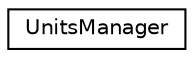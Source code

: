 digraph "Graphical Class Hierarchy"
{
 // LATEX_PDF_SIZE
  edge [fontname="Helvetica",fontsize="10",labelfontname="Helvetica",labelfontsize="10"];
  node [fontname="Helvetica",fontsize="10",shape=record];
  rankdir="LR";
  Node0 [label="UnitsManager",height=0.2,width=0.4,color="black", fillcolor="white", style="filled",URL="$classUnitsManager.html",tooltip=" "];
}
